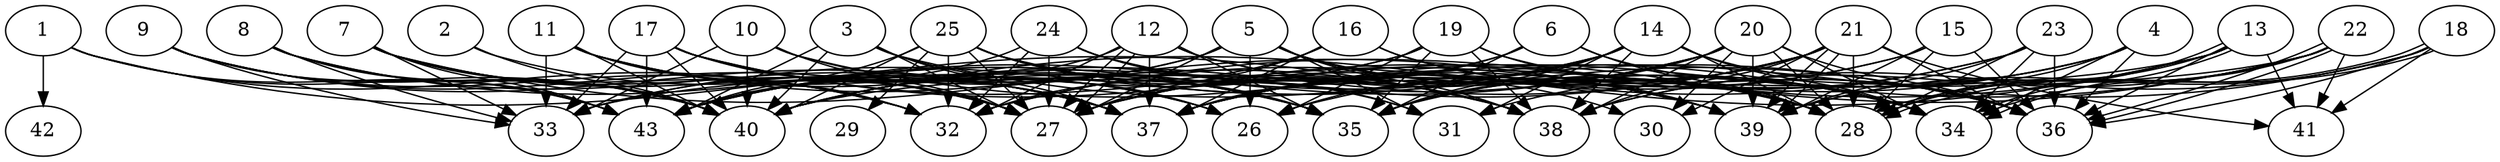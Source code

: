 // DAG (tier=3-complex, mode=compute, n=43, ccr=0.450, fat=0.745, density=0.641, regular=0.342, jump=0.226, mindata=1048576, maxdata=16777216)
// DAG automatically generated by daggen at Sun Aug 24 16:33:34 2025
// /home/ermia/Project/Environments/daggen/bin/daggen --dot --ccr 0.450 --fat 0.745 --regular 0.342 --density 0.641 --jump 0.226 --mindata 1048576 --maxdata 16777216 -n 43 
digraph G {
  1 [size="782035447316014208", alpha="0.13", expect_size="391017723658007104"]
  1 -> 32 [size ="294686170284032"]
  1 -> 38 [size ="294686170284032"]
  1 -> 40 [size ="294686170284032"]
  1 -> 42 [size ="294686170284032"]
  1 -> 43 [size ="294686170284032"]
  2 [size="3875930211925098496000", alpha="0.09", expect_size="1937965105962549248000"]
  2 -> 37 [size ="1973970324684800"]
  2 -> 40 [size ="1973970324684800"]
  3 [size="494879747203725120", alpha="0.06", expect_size="247439873601862560"]
  3 -> 26 [size ="213676376195072"]
  3 -> 27 [size ="213676376195072"]
  3 -> 36 [size ="213676376195072"]
  3 -> 37 [size ="213676376195072"]
  3 -> 40 [size ="213676376195072"]
  3 -> 43 [size ="213676376195072"]
  4 [size="1732095134726040322048", alpha="0.03", expect_size="866047567363020161024"]
  4 -> 28 [size ="1153819341750272"]
  4 -> 31 [size ="1153819341750272"]
  4 -> 34 [size ="1153819341750272"]
  4 -> 35 [size ="1153819341750272"]
  4 -> 36 [size ="1153819341750272"]
  4 -> 37 [size ="1153819341750272"]
  5 [size="1406622251745823744", alpha="0.07", expect_size="703311125872911872"]
  5 -> 26 [size ="527383740284928"]
  5 -> 27 [size ="527383740284928"]
  5 -> 28 [size ="527383740284928"]
  5 -> 30 [size ="527383740284928"]
  5 -> 31 [size ="527383740284928"]
  5 -> 33 [size ="527383740284928"]
  5 -> 38 [size ="527383740284928"]
  5 -> 43 [size ="527383740284928"]
  6 [size="231773823325375328", alpha="0.04", expect_size="115886911662687664"]
  6 -> 27 [size ="116397178880000"]
  6 -> 28 [size ="116397178880000"]
  6 -> 34 [size ="116397178880000"]
  6 -> 35 [size ="116397178880000"]
  6 -> 37 [size ="116397178880000"]
  7 [size="732972955591507968000", alpha="0.12", expect_size="366486477795753984000"]
  7 -> 27 [size ="650352210739200"]
  7 -> 32 [size ="650352210739200"]
  7 -> 33 [size ="650352210739200"]
  7 -> 37 [size ="650352210739200"]
  7 -> 39 [size ="650352210739200"]
  7 -> 40 [size ="650352210739200"]
  7 -> 43 [size ="650352210739200"]
  8 [size="4505284236690363252736", alpha="0.06", expect_size="2252642118345181626368"]
  8 -> 33 [size ="2182251416649728"]
  8 -> 35 [size ="2182251416649728"]
  8 -> 37 [size ="2182251416649728"]
  8 -> 40 [size ="2182251416649728"]
  8 -> 43 [size ="2182251416649728"]
  9 [size="25780899348909232", alpha="0.09", expect_size="12890449674454616"]
  9 -> 27 [size ="711247121088512"]
  9 -> 32 [size ="711247121088512"]
  9 -> 33 [size ="711247121088512"]
  9 -> 37 [size ="711247121088512"]
  9 -> 40 [size ="711247121088512"]
  9 -> 43 [size ="711247121088512"]
  10 [size="2899248769138688000000", alpha="0.02", expect_size="1449624384569344000000"]
  10 -> 27 [size ="1626598277120000"]
  10 -> 33 [size ="1626598277120000"]
  10 -> 34 [size ="1626598277120000"]
  10 -> 35 [size ="1626598277120000"]
  10 -> 40 [size ="1626598277120000"]
  11 [size="12228574727798464", alpha="0.00", expect_size="6114287363899232"]
  11 -> 26 [size ="272737167736832"]
  11 -> 27 [size ="272737167736832"]
  11 -> 32 [size ="272737167736832"]
  11 -> 33 [size ="272737167736832"]
  11 -> 35 [size ="272737167736832"]
  11 -> 38 [size ="272737167736832"]
  11 -> 40 [size ="272737167736832"]
  12 [size="121453362304861072", alpha="0.11", expect_size="60726681152430536"]
  12 -> 27 [size ="65485131481088"]
  12 -> 27 [size ="65485131481088"]
  12 -> 28 [size ="65485131481088"]
  12 -> 32 [size ="65485131481088"]
  12 -> 34 [size ="65485131481088"]
  12 -> 35 [size ="65485131481088"]
  12 -> 37 [size ="65485131481088"]
  12 -> 43 [size ="65485131481088"]
  13 [size="1151165092130311424", alpha="0.14", expect_size="575582546065155712"]
  13 -> 27 [size ="690087998259200"]
  13 -> 28 [size ="690087998259200"]
  13 -> 33 [size ="690087998259200"]
  13 -> 34 [size ="690087998259200"]
  13 -> 34 [size ="690087998259200"]
  13 -> 36 [size ="690087998259200"]
  13 -> 40 [size ="690087998259200"]
  13 -> 41 [size ="690087998259200"]
  14 [size="1954238906738111", alpha="0.14", expect_size="977119453369055"]
  14 -> 26 [size ="111696001630208"]
  14 -> 28 [size ="111696001630208"]
  14 -> 31 [size ="111696001630208"]
  14 -> 33 [size ="111696001630208"]
  14 -> 34 [size ="111696001630208"]
  14 -> 35 [size ="111696001630208"]
  14 -> 36 [size ="111696001630208"]
  14 -> 38 [size ="111696001630208"]
  14 -> 40 [size ="111696001630208"]
  15 [size="2489801144757413376", alpha="0.14", expect_size="1244900572378706688"]
  15 -> 27 [size ="1279037099999232"]
  15 -> 28 [size ="1279037099999232"]
  15 -> 36 [size ="1279037099999232"]
  15 -> 37 [size ="1279037099999232"]
  15 -> 39 [size ="1279037099999232"]
  16 [size="89730550000361930752", alpha="0.15", expect_size="44865275000180965376"]
  16 -> 27 [size ="160343074537472"]
  16 -> 28 [size ="160343074537472"]
  16 -> 32 [size ="160343074537472"]
  16 -> 37 [size ="160343074537472"]
  16 -> 39 [size ="160343074537472"]
  17 [size="7236916110312824", alpha="0.00", expect_size="3618458055156412"]
  17 -> 26 [size ="117211033239552"]
  17 -> 27 [size ="117211033239552"]
  17 -> 28 [size ="117211033239552"]
  17 -> 33 [size ="117211033239552"]
  17 -> 37 [size ="117211033239552"]
  17 -> 39 [size ="117211033239552"]
  17 -> 40 [size ="117211033239552"]
  17 -> 43 [size ="117211033239552"]
  18 [size="635048309902924578816", alpha="0.16", expect_size="317524154951462289408"]
  18 -> 26 [size ="591054910783488"]
  18 -> 28 [size ="591054910783488"]
  18 -> 28 [size ="591054910783488"]
  18 -> 36 [size ="591054910783488"]
  18 -> 38 [size ="591054910783488"]
  18 -> 39 [size ="591054910783488"]
  18 -> 41 [size ="591054910783488"]
  19 [size="2329195992613650432000", alpha="0.18", expect_size="1164597996306825216000"]
  19 -> 26 [size ="1405704418099200"]
  19 -> 28 [size ="1405704418099200"]
  19 -> 35 [size ="1405704418099200"]
  19 -> 36 [size ="1405704418099200"]
  19 -> 38 [size ="1405704418099200"]
  19 -> 40 [size ="1405704418099200"]
  19 -> 43 [size ="1405704418099200"]
  20 [size="4379016026257344", alpha="0.13", expect_size="2189508013128672"]
  20 -> 27 [size ="73001861120000"]
  20 -> 28 [size ="73001861120000"]
  20 -> 30 [size ="73001861120000"]
  20 -> 34 [size ="73001861120000"]
  20 -> 35 [size ="73001861120000"]
  20 -> 36 [size ="73001861120000"]
  20 -> 38 [size ="73001861120000"]
  20 -> 39 [size ="73001861120000"]
  20 -> 40 [size ="73001861120000"]
  20 -> 43 [size ="73001861120000"]
  21 [size="13733070883446320", alpha="0.12", expect_size="6866535441723160"]
  21 -> 28 [size ="486057288138752"]
  21 -> 30 [size ="486057288138752"]
  21 -> 35 [size ="486057288138752"]
  21 -> 36 [size ="486057288138752"]
  21 -> 37 [size ="486057288138752"]
  21 -> 38 [size ="486057288138752"]
  21 -> 39 [size ="486057288138752"]
  21 -> 39 [size ="486057288138752"]
  21 -> 40 [size ="486057288138752"]
  21 -> 41 [size ="486057288138752"]
  21 -> 43 [size ="486057288138752"]
  22 [size="15592347630392736", alpha="0.05", expect_size="7796173815196368"]
  22 -> 32 [size ="707544322408448"]
  22 -> 34 [size ="707544322408448"]
  22 -> 36 [size ="707544322408448"]
  22 -> 36 [size ="707544322408448"]
  22 -> 37 [size ="707544322408448"]
  22 -> 38 [size ="707544322408448"]
  22 -> 39 [size ="707544322408448"]
  22 -> 40 [size ="707544322408448"]
  22 -> 41 [size ="707544322408448"]
  23 [size="2943191891388137472000", alpha="0.01", expect_size="1471595945694068736000"]
  23 -> 28 [size ="1642992972595200"]
  23 -> 32 [size ="1642992972595200"]
  23 -> 34 [size ="1642992972595200"]
  23 -> 36 [size ="1642992972595200"]
  23 -> 37 [size ="1642992972595200"]
  23 -> 39 [size ="1642992972595200"]
  24 [size="1686000907477233", alpha="0.08", expect_size="843000453738616"]
  24 -> 27 [size ="193515195727872"]
  24 -> 31 [size ="193515195727872"]
  24 -> 32 [size ="193515195727872"]
  24 -> 38 [size ="193515195727872"]
  24 -> 39 [size ="193515195727872"]
  24 -> 43 [size ="193515195727872"]
  25 [size="20561529685765952", alpha="0.09", expect_size="10280764842882976"]
  25 -> 27 [size ="2136759651532800"]
  25 -> 29 [size ="2136759651532800"]
  25 -> 31 [size ="2136759651532800"]
  25 -> 32 [size ="2136759651532800"]
  25 -> 35 [size ="2136759651532800"]
  25 -> 36 [size ="2136759651532800"]
  25 -> 38 [size ="2136759651532800"]
  25 -> 40 [size ="2136759651532800"]
  25 -> 43 [size ="2136759651532800"]
  26 [size="154285787655651840", alpha="0.18", expect_size="77142893827825920"]
  27 [size="11191402015353776", alpha="0.04", expect_size="5595701007676888"]
  28 [size="4099146533375087476736", alpha="0.08", expect_size="2049573266687543738368"]
  29 [size="814009209581122048", alpha="0.03", expect_size="407004604790561024"]
  30 [size="497728994530729408", alpha="0.05", expect_size="248864497265364704"]
  31 [size="50418036148085984", alpha="0.02", expect_size="25209018074042992"]
  32 [size="490389587398936756224", alpha="0.08", expect_size="245194793699468378112"]
  33 [size="313911428002885376", alpha="0.07", expect_size="156955714001442688"]
  34 [size="698079385131866390528", alpha="0.11", expect_size="349039692565933195264"]
  35 [size="786195159578576", alpha="0.01", expect_size="393097579789288"]
  36 [size="567968095788279104", alpha="0.19", expect_size="283984047894139552"]
  37 [size="2028950621031789232128", alpha="0.03", expect_size="1014475310515894616064"]
  38 [size="2087646369829466624", alpha="0.10", expect_size="1043823184914733312"]
  39 [size="4549000070668520259584", alpha="0.08", expect_size="2274500035334260129792"]
  40 [size="3790158275325171073024", alpha="0.02", expect_size="1895079137662585536512"]
  41 [size="3793146180804804608", alpha="0.11", expect_size="1896573090402402304"]
  42 [size="2397323445017772032000", alpha="0.18", expect_size="1198661722508886016000"]
  43 [size="2045736404016223485952", alpha="0.02", expect_size="1022868202008111742976"]
}